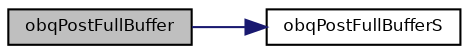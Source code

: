 digraph "obqPostFullBuffer"
{
  bgcolor="transparent";
  edge [fontname="Helvetica",fontsize="8",labelfontname="Helvetica",labelfontsize="8"];
  node [fontname="Helvetica",fontsize="8",shape=record];
  rankdir="LR";
  Node23 [label="obqPostFullBuffer",height=0.2,width=0.4,color="black", fillcolor="grey75", style="filled", fontcolor="black"];
  Node23 -> Node24 [color="midnightblue",fontsize="8",style="solid",fontname="Helvetica"];
  Node24 [label="obqPostFullBufferS",height=0.2,width=0.4,color="black",URL="$group___h_a_l___b_u_f_f_e_r_s.html#ga76b1e20bacea1453e16338e6fd12e6cf",tooltip="Posts a new filled buffer to the queue. "];
}
